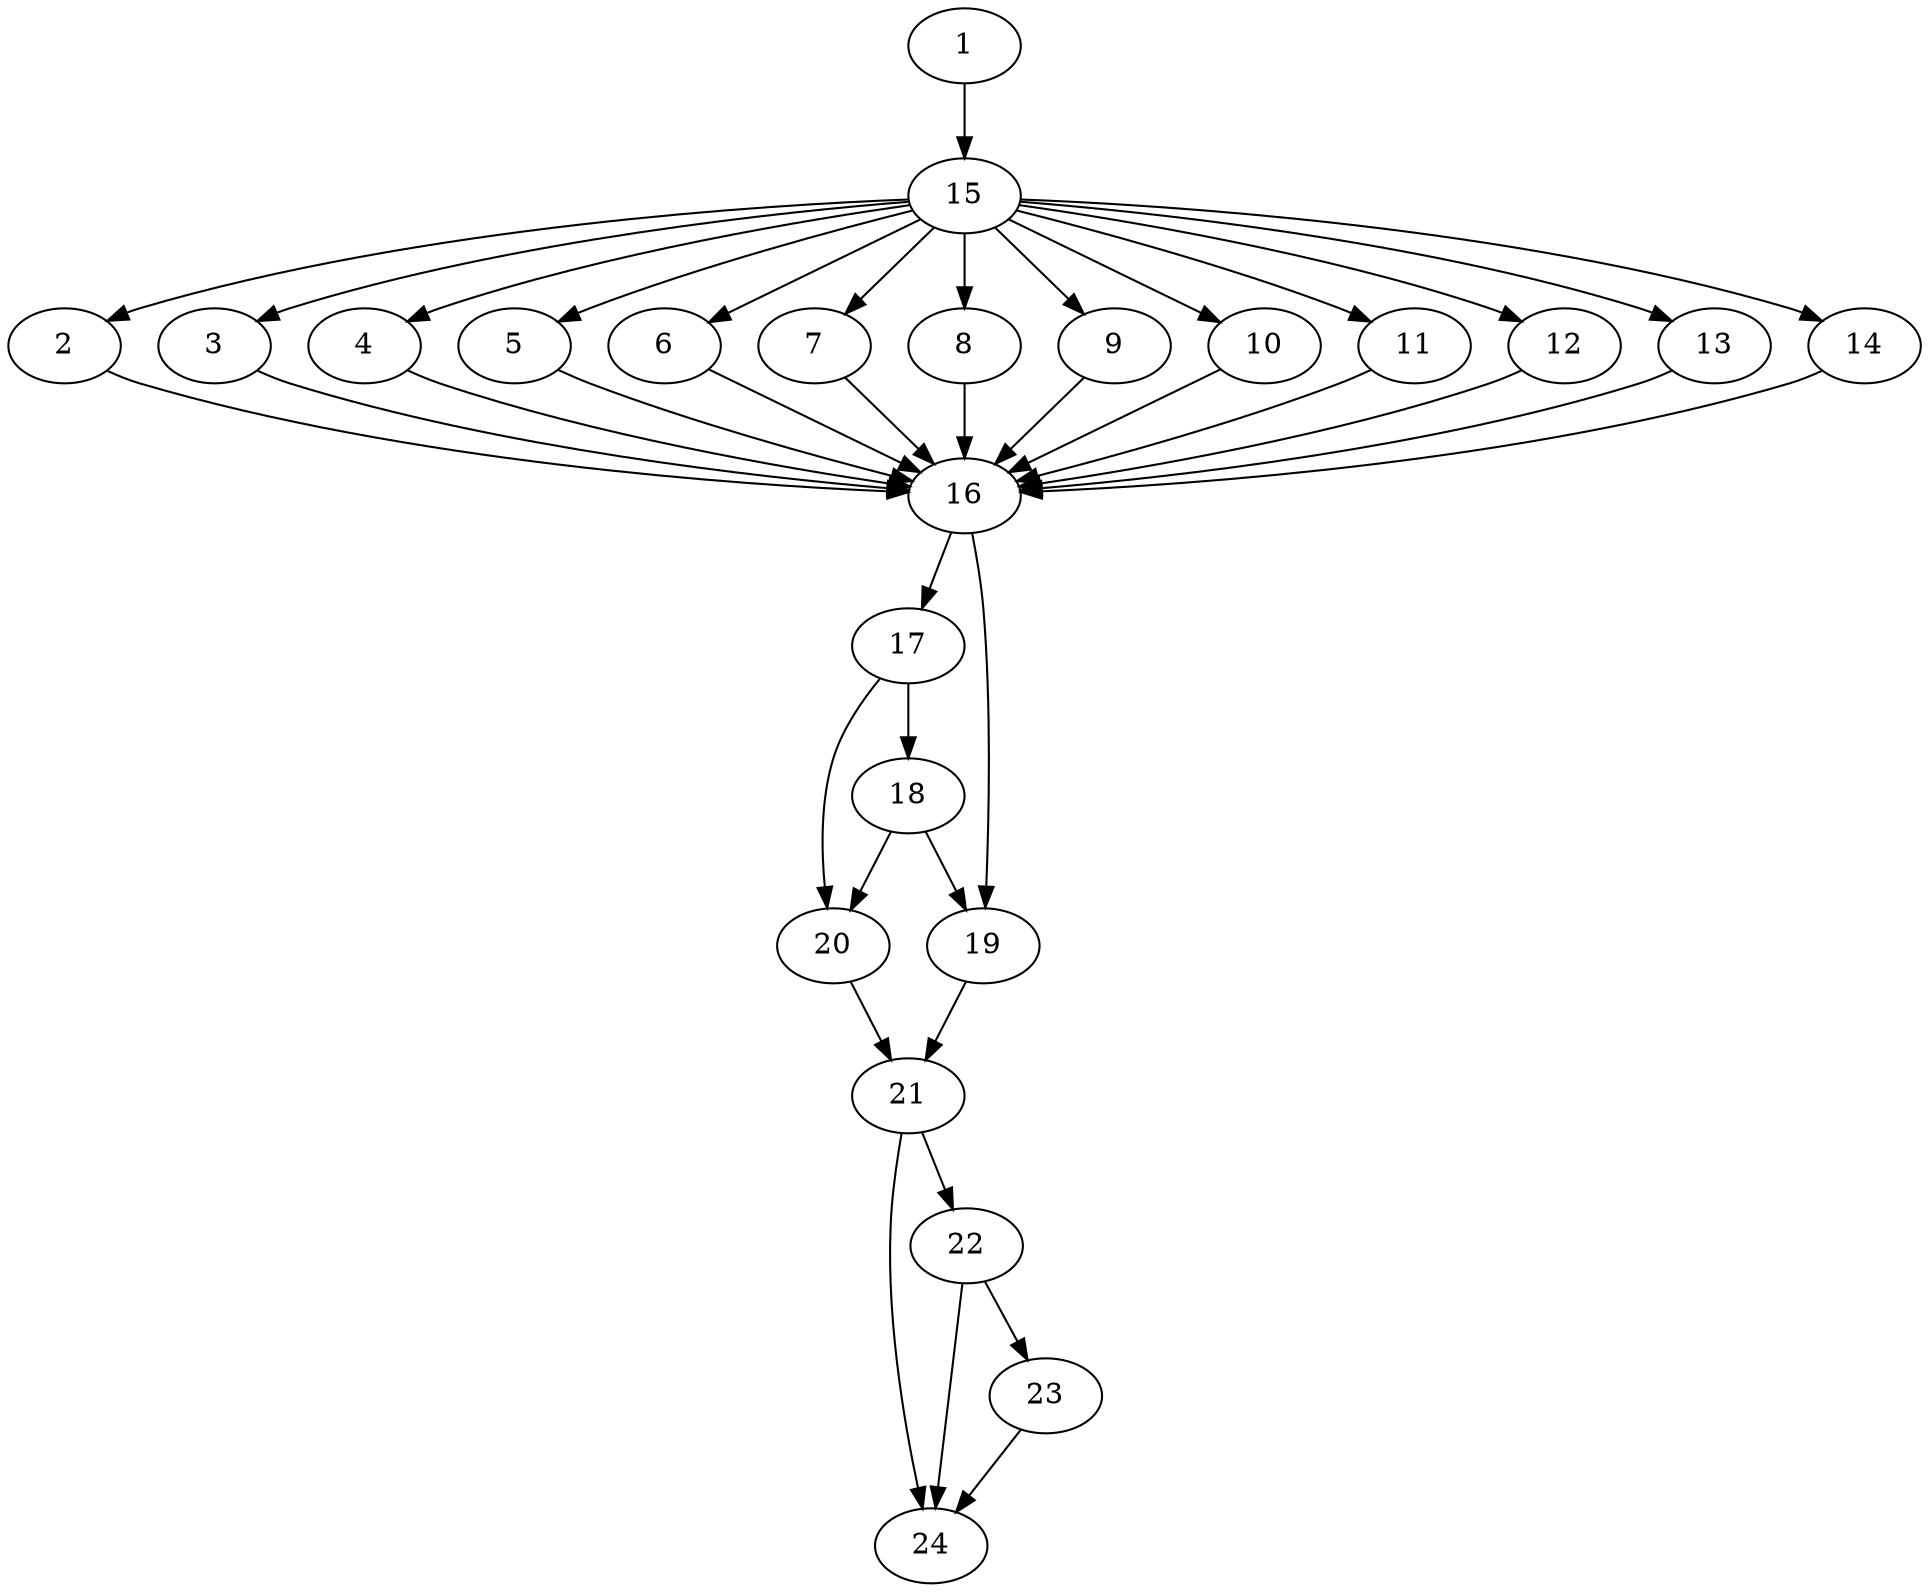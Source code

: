 Digraph G {
	1 -> 15;
	2 -> 16;
	3 -> 16;
	4 -> 16;
	5 -> 16;
	6 -> 16;
	7 -> 16;
	8 -> 16;
	9 -> 16;
	10 -> 16;
	11 -> 16;
	12 -> 16;
	13 -> 16;
	14 -> 16;
	15 -> 2;
	15 -> 3;
	15 -> 4;
	15 -> 5;
	15 -> 6;
	15 -> 7;
	15 -> 8;
	15 -> 9;
	15 -> 10;
	15 -> 11;
	15 -> 12;
	15 -> 13;
	15 -> 14;
	16 -> 17;
	16 -> 19;
	17 -> 20;
	17 -> 18;
	18 -> 20;
	18 -> 19;
	19 -> 21;
	20 -> 21;
	21 -> 24;
	21 -> 22;
	22 -> 24;
	22 -> 23;
	23 -> 24;
} 